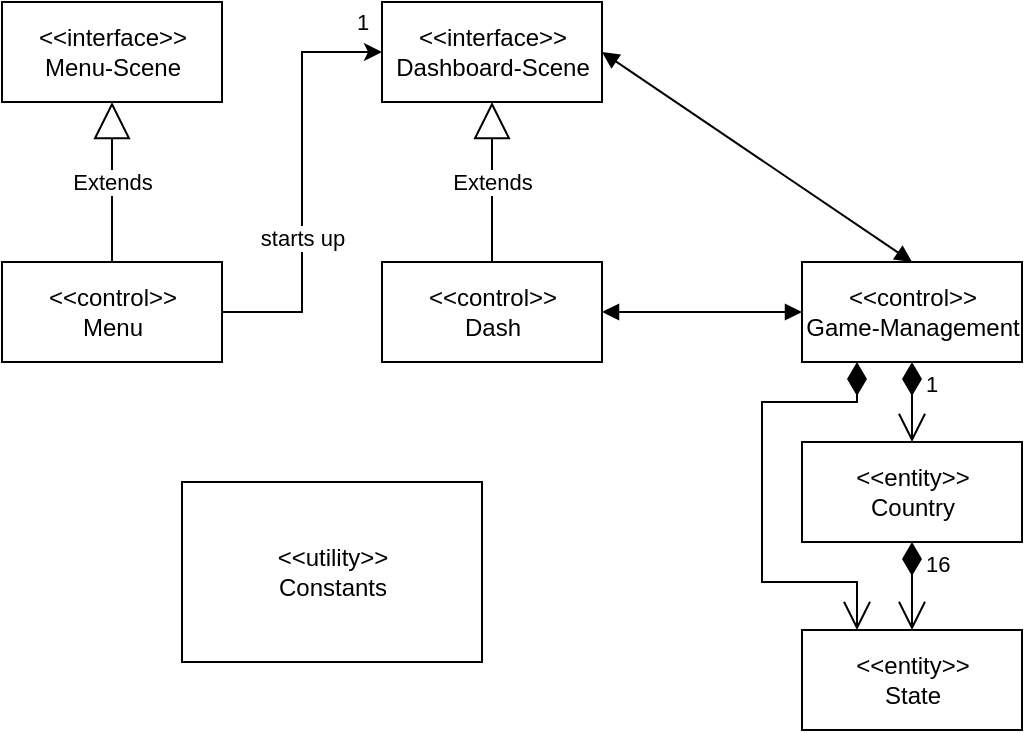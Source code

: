 <mxfile version="18.0.4" type="device"><diagram id="C5RBs43oDa-KdzZeNtuy" name="Page-1"><mxGraphModel dx="1178" dy="700" grid="1" gridSize="10" guides="1" tooltips="1" connect="1" arrows="1" fold="1" page="1" pageScale="1" pageWidth="1169" pageHeight="827" math="0" shadow="0"><root><mxCell id="WIyWlLk6GJQsqaUBKTNV-0"/><mxCell id="WIyWlLk6GJQsqaUBKTNV-1" parent="WIyWlLk6GJQsqaUBKTNV-0"/><mxCell id="kZeUFJRkIy4zShOJ2DPT-8" style="edgeStyle=orthogonalEdgeStyle;rounded=0;orthogonalLoop=1;jettySize=auto;html=1;exitX=1;exitY=0.5;exitDx=0;exitDy=0;entryX=0;entryY=0.5;entryDx=0;entryDy=0;" edge="1" parent="WIyWlLk6GJQsqaUBKTNV-1" source="-3jUi0-1Vm8zCom4vZBH-0" target="-3jUi0-1Vm8zCom4vZBH-3"><mxGeometry relative="1" as="geometry"/></mxCell><mxCell id="kZeUFJRkIy4zShOJ2DPT-9" value="starts up" style="edgeLabel;html=1;align=center;verticalAlign=middle;resizable=0;points=[];" vertex="1" connectable="0" parent="kZeUFJRkIy4zShOJ2DPT-8"><mxGeometry x="-0.269" relative="1" as="geometry"><mxPoint as="offset"/></mxGeometry></mxCell><mxCell id="kZeUFJRkIy4zShOJ2DPT-10" value="1" style="edgeLabel;html=1;align=center;verticalAlign=middle;resizable=0;points=[];rotation=0;" vertex="1" connectable="0" parent="kZeUFJRkIy4zShOJ2DPT-8"><mxGeometry x="0.878" y="2" relative="1" as="geometry"><mxPoint x="3" y="-13" as="offset"/></mxGeometry></mxCell><mxCell id="-3jUi0-1Vm8zCom4vZBH-0" value="&amp;lt;&amp;lt;control&amp;gt;&amp;gt;&lt;br&gt;Menu" style="html=1;" parent="WIyWlLk6GJQsqaUBKTNV-1" vertex="1"><mxGeometry x="130" y="170" width="110" height="50" as="geometry"/></mxCell><mxCell id="-3jUi0-1Vm8zCom4vZBH-2" value="&amp;lt;&amp;lt;control&amp;gt;&amp;gt;&lt;br&gt;Dash" style="html=1;" parent="WIyWlLk6GJQsqaUBKTNV-1" vertex="1"><mxGeometry x="320" y="170" width="110" height="50" as="geometry"/></mxCell><mxCell id="-3jUi0-1Vm8zCom4vZBH-3" value="&amp;lt;&amp;lt;interface&amp;gt;&amp;gt;&lt;br&gt;Dashboard-Scene" style="html=1;" parent="WIyWlLk6GJQsqaUBKTNV-1" vertex="1"><mxGeometry x="320" y="40" width="110" height="50" as="geometry"/></mxCell><mxCell id="-3jUi0-1Vm8zCom4vZBH-4" value="&amp;lt;&amp;lt;interface&amp;gt;&amp;gt;&lt;br&gt;Menu-Scene" style="html=1;" parent="WIyWlLk6GJQsqaUBKTNV-1" vertex="1"><mxGeometry x="130" y="40" width="110" height="50" as="geometry"/></mxCell><mxCell id="-3jUi0-1Vm8zCom4vZBH-8" value="&amp;lt;&amp;lt;entity&amp;gt;&amp;gt;&lt;br&gt;State" style="html=1;" parent="WIyWlLk6GJQsqaUBKTNV-1" vertex="1"><mxGeometry x="530" y="354" width="110" height="50" as="geometry"/></mxCell><mxCell id="-3jUi0-1Vm8zCom4vZBH-9" value="&amp;lt;&amp;lt;entity&amp;gt;&amp;gt;&lt;br&gt;Country" style="html=1;" parent="WIyWlLk6GJQsqaUBKTNV-1" vertex="1"><mxGeometry x="530" y="260" width="110" height="50" as="geometry"/></mxCell><mxCell id="-3jUi0-1Vm8zCom4vZBH-10" value="&amp;lt;&amp;lt;control&amp;gt;&amp;gt;&lt;br&gt;Game-Management" style="html=1;" parent="WIyWlLk6GJQsqaUBKTNV-1" vertex="1"><mxGeometry x="530" y="170" width="110" height="50" as="geometry"/></mxCell><mxCell id="-3jUi0-1Vm8zCom4vZBH-12" value="Extends" style="endArrow=block;endSize=16;endFill=0;html=1;rounded=0;exitX=0.5;exitY=0;exitDx=0;exitDy=0;entryX=0.5;entryY=1;entryDx=0;entryDy=0;" parent="WIyWlLk6GJQsqaUBKTNV-1" source="-3jUi0-1Vm8zCom4vZBH-0" target="-3jUi0-1Vm8zCom4vZBH-4" edge="1"><mxGeometry width="160" relative="1" as="geometry"><mxPoint x="440" y="380" as="sourcePoint"/><mxPoint x="600" y="380" as="targetPoint"/></mxGeometry></mxCell><mxCell id="-3jUi0-1Vm8zCom4vZBH-13" value="Extends" style="endArrow=block;endSize=16;endFill=0;html=1;rounded=0;exitX=0.5;exitY=0;exitDx=0;exitDy=0;entryX=0.5;entryY=1;entryDx=0;entryDy=0;" parent="WIyWlLk6GJQsqaUBKTNV-1" source="-3jUi0-1Vm8zCom4vZBH-2" target="-3jUi0-1Vm8zCom4vZBH-3" edge="1"><mxGeometry width="160" relative="1" as="geometry"><mxPoint x="230" y="380" as="sourcePoint"/><mxPoint x="390" y="380" as="targetPoint"/></mxGeometry></mxCell><mxCell id="-3jUi0-1Vm8zCom4vZBH-19" value="1" style="endArrow=open;html=1;endSize=12;startArrow=diamondThin;startSize=14;startFill=1;edgeStyle=orthogonalEdgeStyle;align=left;verticalAlign=bottom;rounded=0;exitX=0.5;exitY=1;exitDx=0;exitDy=0;entryX=0.5;entryY=0;entryDx=0;entryDy=0;" parent="WIyWlLk6GJQsqaUBKTNV-1" source="-3jUi0-1Vm8zCom4vZBH-10" target="-3jUi0-1Vm8zCom4vZBH-9" edge="1"><mxGeometry y="5" relative="1" as="geometry"><mxPoint x="470" y="380" as="sourcePoint"/><mxPoint x="630" y="380" as="targetPoint"/><mxPoint as="offset"/></mxGeometry></mxCell><mxCell id="-3jUi0-1Vm8zCom4vZBH-21" value="16" style="endArrow=open;html=1;endSize=12;startArrow=diamondThin;startSize=14;startFill=1;edgeStyle=orthogonalEdgeStyle;align=left;verticalAlign=bottom;rounded=0;exitX=0.5;exitY=1;exitDx=0;exitDy=0;entryX=0.5;entryY=0;entryDx=0;entryDy=0;" parent="WIyWlLk6GJQsqaUBKTNV-1" source="-3jUi0-1Vm8zCom4vZBH-9" target="-3jUi0-1Vm8zCom4vZBH-8" edge="1"><mxGeometry x="-0.091" y="5" relative="1" as="geometry"><mxPoint x="360" y="300" as="sourcePoint"/><mxPoint x="680" y="350" as="targetPoint"/><mxPoint as="offset"/></mxGeometry></mxCell><mxCell id="-3jUi0-1Vm8zCom4vZBH-22" value="" style="endArrow=block;startArrow=block;endFill=1;startFill=1;html=1;rounded=0;exitX=1;exitY=0.5;exitDx=0;exitDy=0;entryX=0.5;entryY=0;entryDx=0;entryDy=0;" parent="WIyWlLk6GJQsqaUBKTNV-1" source="-3jUi0-1Vm8zCom4vZBH-3" target="-3jUi0-1Vm8zCom4vZBH-10" edge="1"><mxGeometry width="160" relative="1" as="geometry"><mxPoint x="470" y="310" as="sourcePoint"/><mxPoint x="630" y="310" as="targetPoint"/></mxGeometry></mxCell><mxCell id="-3jUi0-1Vm8zCom4vZBH-23" value="" style="endArrow=block;startArrow=block;endFill=1;startFill=1;html=1;rounded=0;exitX=1;exitY=0.5;exitDx=0;exitDy=0;entryX=0;entryY=0.5;entryDx=0;entryDy=0;" parent="WIyWlLk6GJQsqaUBKTNV-1" source="-3jUi0-1Vm8zCom4vZBH-2" target="-3jUi0-1Vm8zCom4vZBH-10" edge="1"><mxGeometry width="160" relative="1" as="geometry"><mxPoint x="470" y="240" as="sourcePoint"/><mxPoint x="630" y="240" as="targetPoint"/></mxGeometry></mxCell><mxCell id="kZeUFJRkIy4zShOJ2DPT-0" value="&amp;lt;&amp;lt;utility&amp;gt;&amp;gt;&lt;br&gt;Constants" style="html=1;" vertex="1" parent="WIyWlLk6GJQsqaUBKTNV-1"><mxGeometry x="220" y="280" width="150" height="90" as="geometry"/></mxCell><mxCell id="kZeUFJRkIy4zShOJ2DPT-4" value="" style="endArrow=open;html=1;endSize=12;startArrow=diamondThin;startSize=14;startFill=1;edgeStyle=orthogonalEdgeStyle;align=left;verticalAlign=bottom;rounded=0;exitX=0.25;exitY=1;exitDx=0;exitDy=0;entryX=0.25;entryY=0;entryDx=0;entryDy=0;" edge="1" parent="WIyWlLk6GJQsqaUBKTNV-1" source="-3jUi0-1Vm8zCom4vZBH-10" target="-3jUi0-1Vm8zCom4vZBH-8"><mxGeometry x="-0.148" y="-50" relative="1" as="geometry"><mxPoint x="310" y="300" as="sourcePoint"/><mxPoint x="470" y="300" as="targetPoint"/><Array as="points"><mxPoint x="557" y="240"/><mxPoint x="510" y="240"/><mxPoint x="510" y="330"/><mxPoint x="557" y="330"/></Array><mxPoint as="offset"/></mxGeometry></mxCell></root></mxGraphModel></diagram></mxfile>